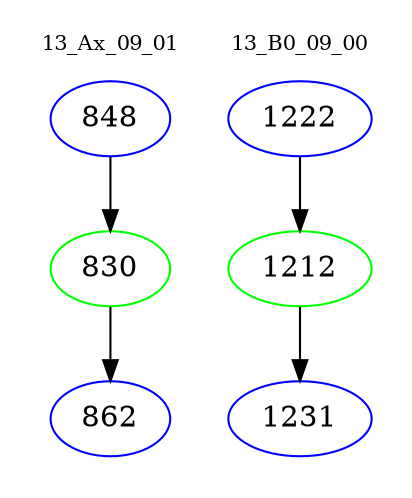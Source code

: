 digraph{
subgraph cluster_0 {
color = white
label = "13_Ax_09_01";
fontsize=10;
T0_848 [label="848", color="blue"]
T0_848 -> T0_830 [color="black"]
T0_830 [label="830", color="green"]
T0_830 -> T0_862 [color="black"]
T0_862 [label="862", color="blue"]
}
subgraph cluster_1 {
color = white
label = "13_B0_09_00";
fontsize=10;
T1_1222 [label="1222", color="blue"]
T1_1222 -> T1_1212 [color="black"]
T1_1212 [label="1212", color="green"]
T1_1212 -> T1_1231 [color="black"]
T1_1231 [label="1231", color="blue"]
}
}

